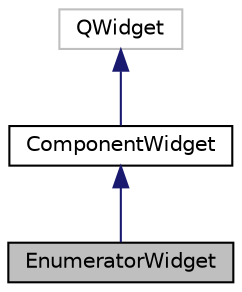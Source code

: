 digraph "EnumeratorWidget"
{
 // LATEX_PDF_SIZE
  edge [fontname="Helvetica",fontsize="10",labelfontname="Helvetica",labelfontsize="10"];
  node [fontname="Helvetica",fontsize="10",shape=record];
  Node1 [label="EnumeratorWidget",height=0.2,width=0.4,color="black", fillcolor="grey75", style="filled", fontcolor="black",tooltip="Class representing the widget for enumerators."];
  Node2 -> Node1 [dir="back",color="midnightblue",fontsize="10",style="solid",fontname="Helvetica"];
  Node2 [label="ComponentWidget",height=0.2,width=0.4,color="black", fillcolor="white", style="filled",URL="$classComponentWidget.html",tooltip="Class that represents a component widget."];
  Node3 -> Node2 [dir="back",color="midnightblue",fontsize="10",style="solid",fontname="Helvetica"];
  Node3 [label="QWidget",height=0.2,width=0.4,color="grey75", fillcolor="white", style="filled",tooltip=" "];
}
